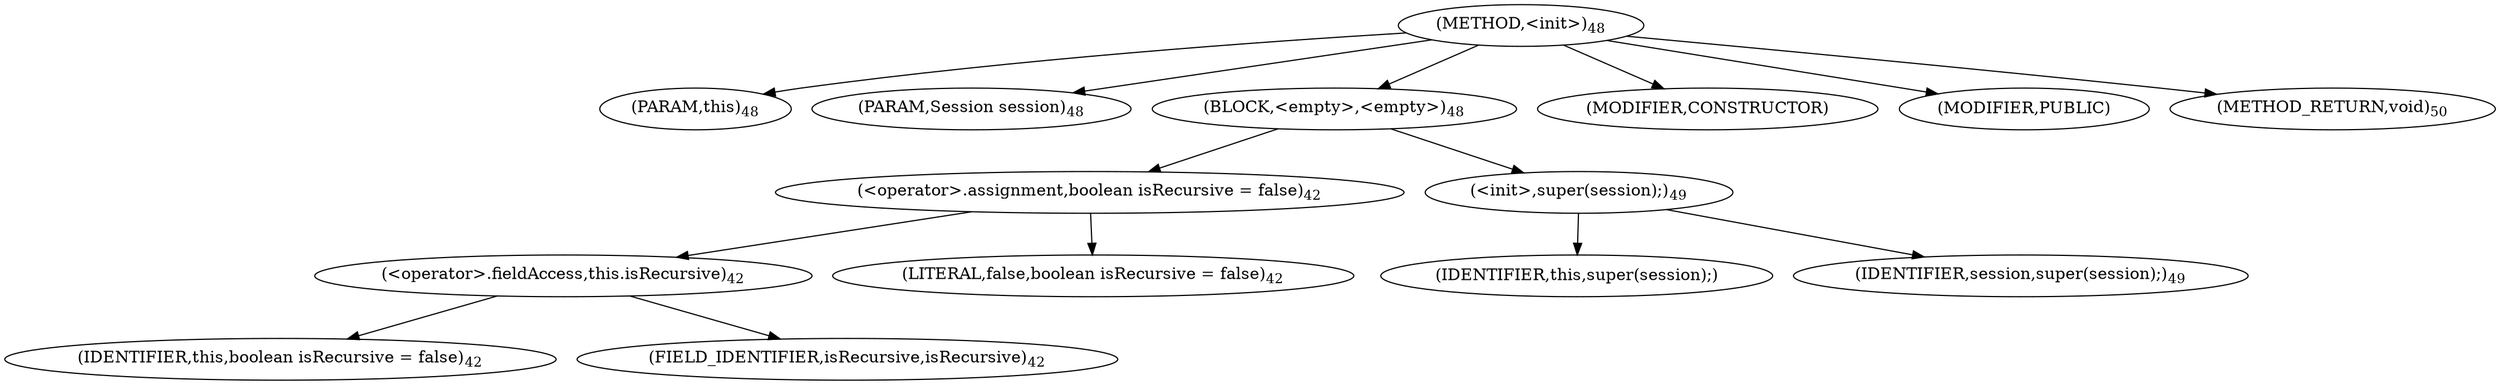digraph "&lt;init&gt;" {  
"61" [label = <(METHOD,&lt;init&gt;)<SUB>48</SUB>> ]
"4" [label = <(PARAM,this)<SUB>48</SUB>> ]
"62" [label = <(PARAM,Session session)<SUB>48</SUB>> ]
"63" [label = <(BLOCK,&lt;empty&gt;,&lt;empty&gt;)<SUB>48</SUB>> ]
"64" [label = <(&lt;operator&gt;.assignment,boolean isRecursive = false)<SUB>42</SUB>> ]
"65" [label = <(&lt;operator&gt;.fieldAccess,this.isRecursive)<SUB>42</SUB>> ]
"66" [label = <(IDENTIFIER,this,boolean isRecursive = false)<SUB>42</SUB>> ]
"67" [label = <(FIELD_IDENTIFIER,isRecursive,isRecursive)<SUB>42</SUB>> ]
"68" [label = <(LITERAL,false,boolean isRecursive = false)<SUB>42</SUB>> ]
"69" [label = <(&lt;init&gt;,super(session);)<SUB>49</SUB>> ]
"3" [label = <(IDENTIFIER,this,super(session);)> ]
"70" [label = <(IDENTIFIER,session,super(session);)<SUB>49</SUB>> ]
"71" [label = <(MODIFIER,CONSTRUCTOR)> ]
"72" [label = <(MODIFIER,PUBLIC)> ]
"73" [label = <(METHOD_RETURN,void)<SUB>50</SUB>> ]
  "61" -> "4" 
  "61" -> "62" 
  "61" -> "63" 
  "61" -> "71" 
  "61" -> "72" 
  "61" -> "73" 
  "63" -> "64" 
  "63" -> "69" 
  "64" -> "65" 
  "64" -> "68" 
  "65" -> "66" 
  "65" -> "67" 
  "69" -> "3" 
  "69" -> "70" 
}
